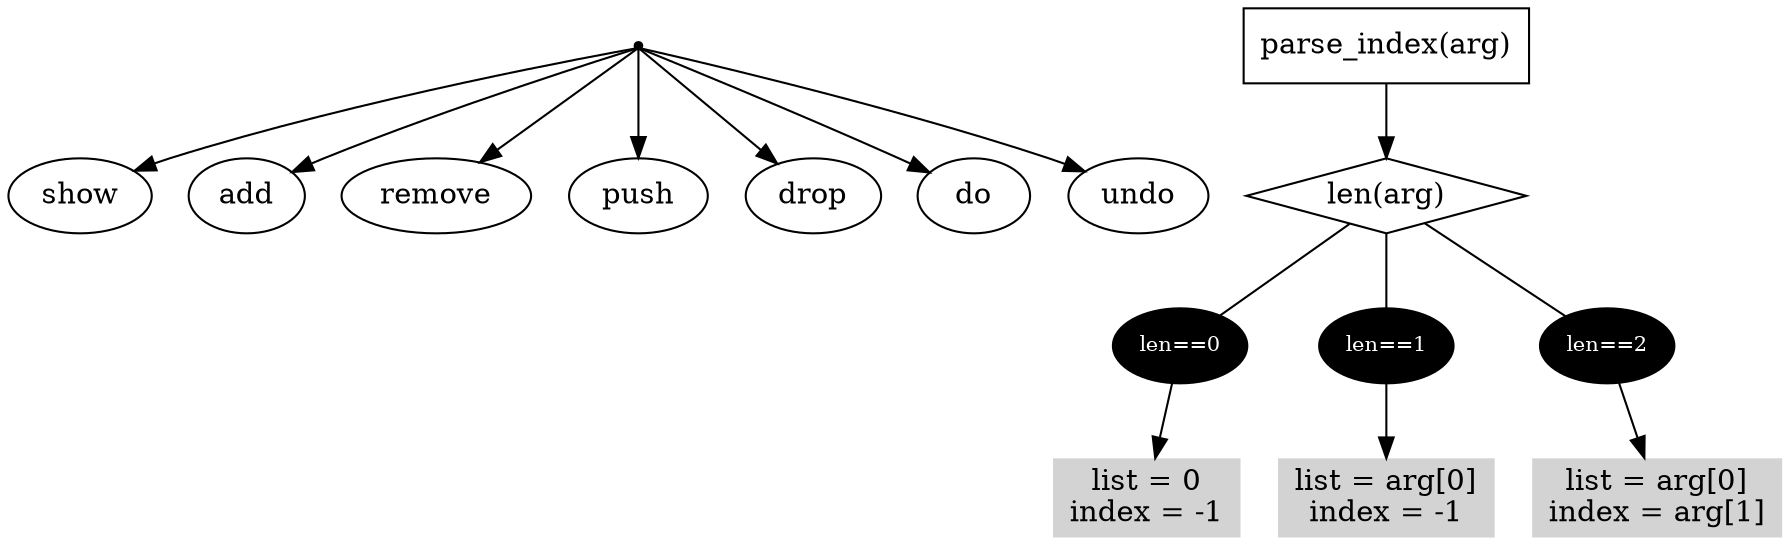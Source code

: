 digraph ParseIndex{

start [shape=point]

start -> show
start -> add
start -> remove
start -> push
start -> drop
start -> do
start -> undo

parse  [shape=box label="parse_index(arg)"]
lenarg [label="len(arg)" shape=diamond]
op1 [style=filled fillcolor=lightgrey shape=none label="list = 0\nindex = -1"]
op2 [style=filled fillcolor=lightgrey shape=none label="list = arg[0]\nindex = -1"]
op3 [style=filled fillcolor=lightgrey shape=none label="list = arg[0]\nindex = arg[1]"]
len1 [style=filled fillcolor=black fontcolor=white fontsize=10 label="len==0"] 
len2 [style=filled fillcolor=black fontcolor=white fontsize=10 label="len==1"] 
len3 [style=filled fillcolor=black fontcolor=white fontsize=10 label="len==2"] 

parse -> lenarg
lenarg -> len1 [arrowhead=none]
lenarg -> len2 [arrowhead=none]
lenarg -> len3 [arrowhead=none]

len1 -> op1
len2 -> op2
len3 -> op3

}
